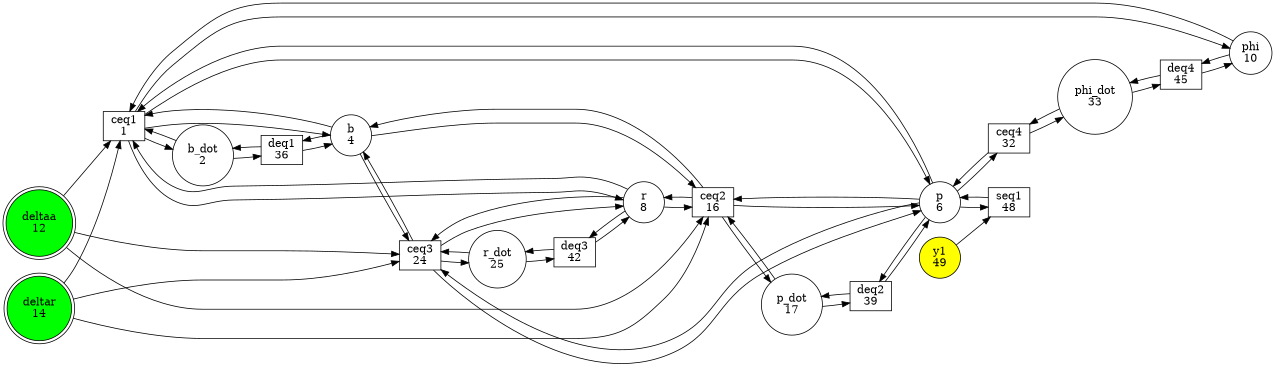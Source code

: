 digraph G {
rankdir = LR;
size ="8.5"
node [shape = box, fillcolor = white, style = filled, label="ceq1
1"]; ceq1;
node [shape = box, fillcolor = white, style = filled, label="ceq2
16"]; ceq2;
node [shape = box, fillcolor = white, style = filled, label="ceq3
24"]; ceq3;
node [shape = box, fillcolor = white, style = filled, label="ceq4
32"]; ceq4;
node [shape = box, fillcolor = white, style = filled, label="deq1
36"]; deq1;
node [shape = box, fillcolor = white, style = filled, label="deq2
39"]; deq2;
node [shape = box, fillcolor = white, style = filled, label="deq3
42"]; deq3;
node [shape = box, fillcolor = white, style = filled, label="deq4
45"]; deq4;
node [shape = box, fillcolor = white, style = filled, label="seq1
48"]; seq1;
node [shape = circle, fillcolor = white, style = filled, label="b_dot
2"]; b_dot;
node [shape = circle, fillcolor = white, style = filled, label="b
4"]; b;
node [shape = circle, fillcolor = white, style = filled, label="p
6"]; p;
node [shape = circle, fillcolor = white, style = filled, label="r
8"]; r;
node [shape = circle, fillcolor = white, style = filled, label="phi
10"]; phi;
node [shape = doublecircle, fillcolor = green, style = filled, label="deltaa
12"]; deltaa;
node [shape = doublecircle, fillcolor = green, style = filled, label="deltar
14"]; deltar;
node [shape = circle, fillcolor = white, style = filled, label="p_dot
17"]; p_dot;
node [shape = circle, fillcolor = white, style = filled, label="r_dot
25"]; r_dot;
node [shape = circle, fillcolor = white, style = filled, label="phi_dot
33"]; phi_dot;
node [shape = circle, fillcolor = yellow, style = filled, label="y1
49"]; y1;
ceq1 -> b_dot [penwidth = 1];
b_dot -> ceq1 [penwidth = 1];
ceq1 -> b [penwidth = 1];
b -> ceq1 [penwidth = 1];
ceq1 -> p [penwidth = 1];
p -> ceq1 [penwidth = 1];
ceq1 -> r [penwidth = 1];
r -> ceq1 [penwidth = 1];
ceq1 -> phi [penwidth = 1];
phi -> ceq1 [penwidth = 1];
deltaa -> ceq1 [penwidth = 1];
deltar -> ceq1 [penwidth = 1];
ceq2 -> p_dot [penwidth = 1];
p_dot -> ceq2 [penwidth = 1];
ceq2 -> b [penwidth = 1];
b -> ceq2 [penwidth = 1];
ceq2 -> p [penwidth = 1];
p -> ceq2 [penwidth = 1];
ceq2 -> r [penwidth = 1];
r -> ceq2 [penwidth = 1];
deltaa -> ceq2 [penwidth = 1];
deltar -> ceq2 [penwidth = 1];
ceq3 -> r_dot [penwidth = 1];
r_dot -> ceq3 [penwidth = 1];
ceq3 -> b [penwidth = 1];
b -> ceq3 [penwidth = 1];
ceq3 -> p [penwidth = 1];
p -> ceq3 [penwidth = 1];
ceq3 -> r [penwidth = 1];
r -> ceq3 [penwidth = 1];
deltaa -> ceq3 [penwidth = 1];
deltar -> ceq3 [penwidth = 1];
ceq4 -> phi_dot [penwidth = 1];
phi_dot -> ceq4 [penwidth = 1];
ceq4 -> p [penwidth = 1];
p -> ceq4 [penwidth = 1];
deq1 -> b_dot [penwidth = 1];
b_dot -> deq1 [penwidth = 1];
deq1 -> b [penwidth = 1];
b -> deq1 [penwidth = 1];
deq2 -> p_dot [penwidth = 1];
p_dot -> deq2 [penwidth = 1];
deq2 -> p [penwidth = 1];
p -> deq2 [penwidth = 1];
deq3 -> r_dot [penwidth = 1];
r_dot -> deq3 [penwidth = 1];
deq3 -> r [penwidth = 1];
r -> deq3 [penwidth = 1];
deq4 -> phi_dot [penwidth = 1];
phi_dot -> deq4 [penwidth = 1];
deq4 -> phi [penwidth = 1];
phi -> deq4 [penwidth = 1];
y1 -> seq1 [penwidth = 1];
seq1 -> p [penwidth = 1];
p -> seq1 [penwidth = 1];
}
